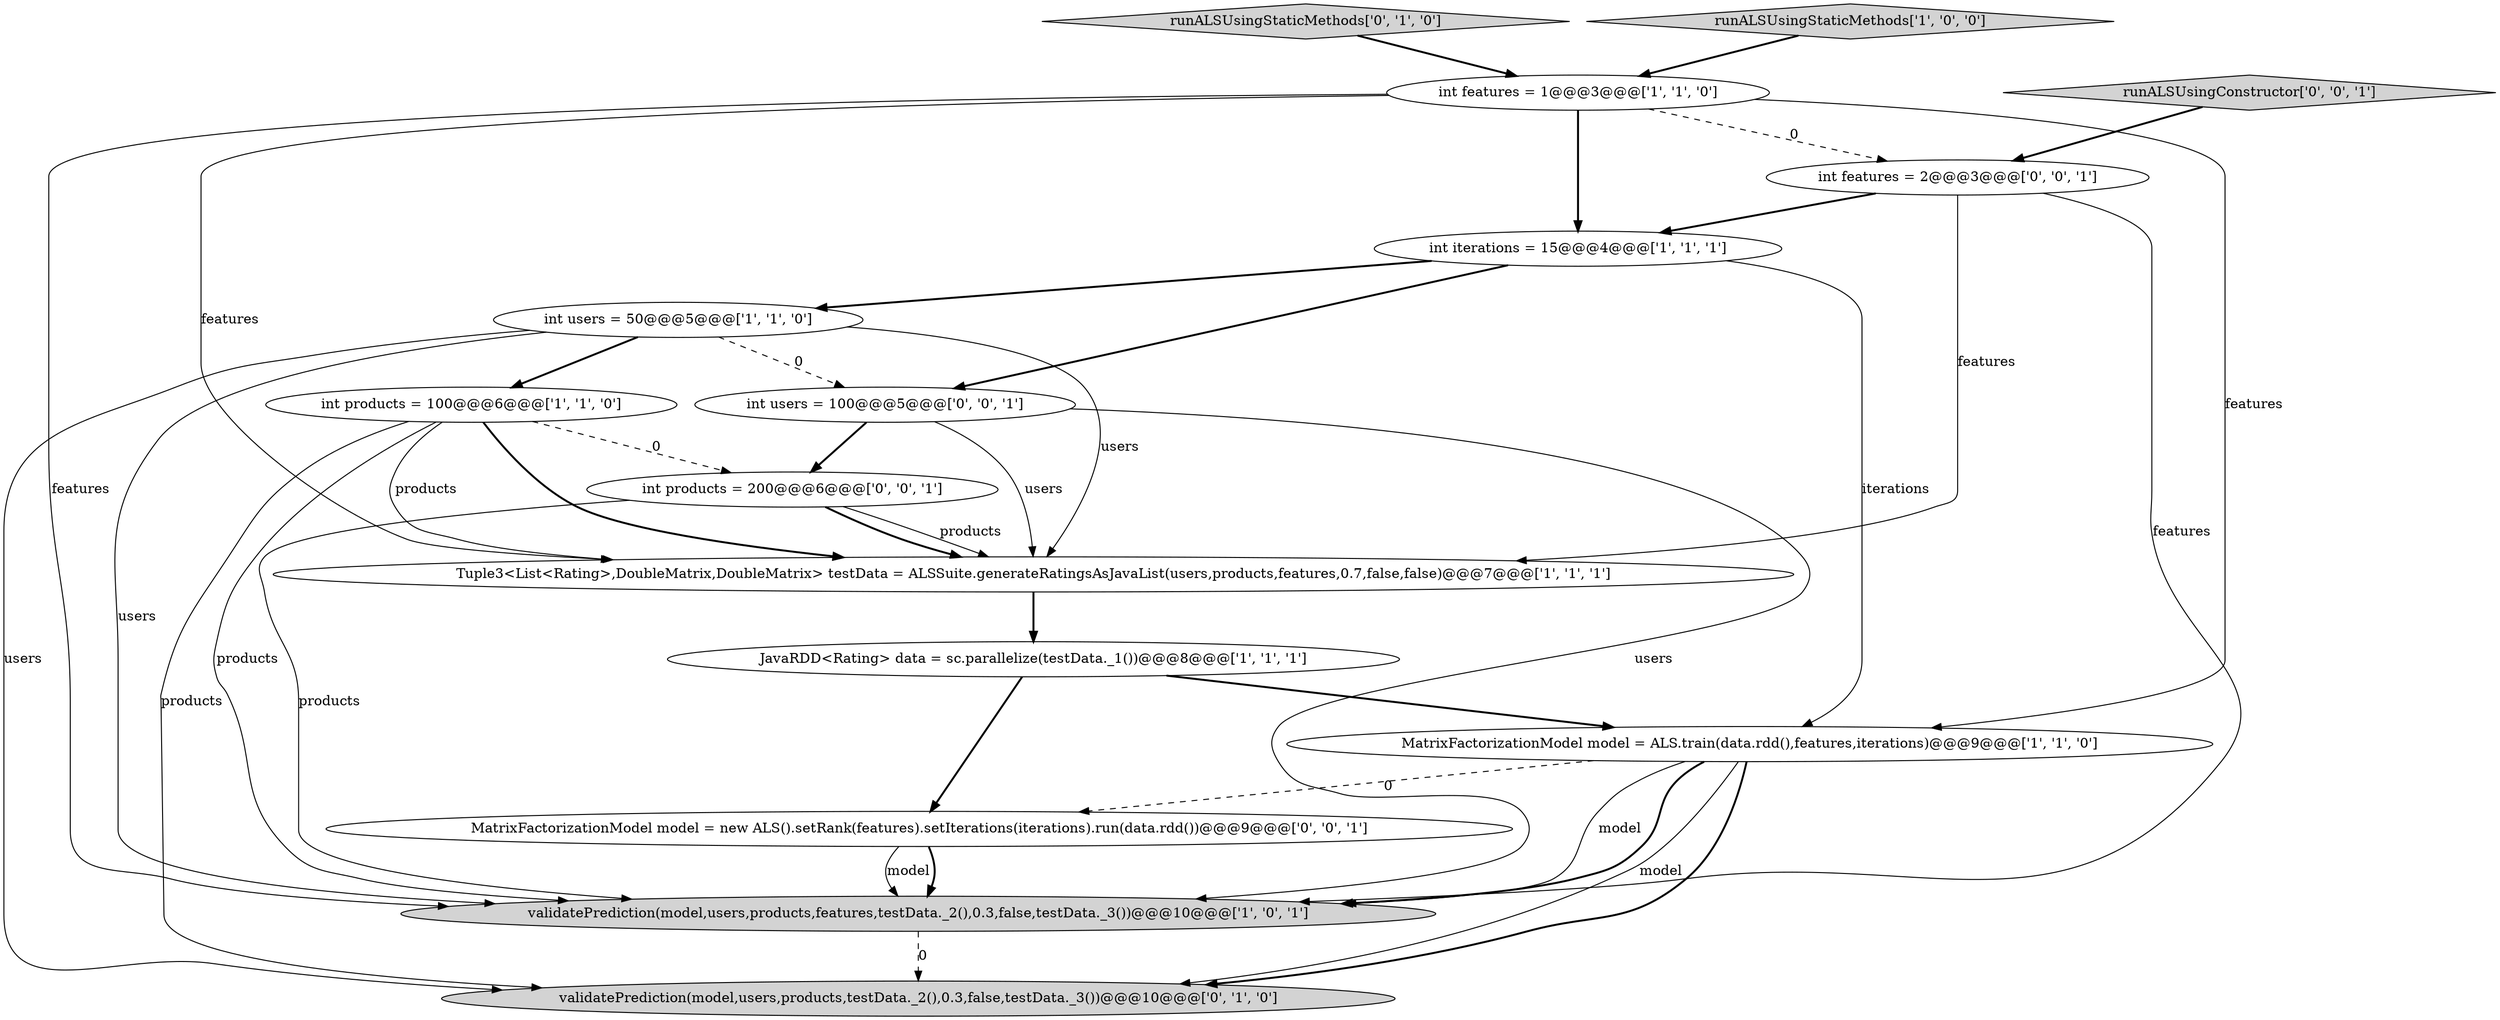 digraph {
8 [style = filled, label = "int products = 100@@@6@@@['1', '1', '0']", fillcolor = white, shape = ellipse image = "AAA0AAABBB1BBB"];
12 [style = filled, label = "int users = 100@@@5@@@['0', '0', '1']", fillcolor = white, shape = ellipse image = "AAA0AAABBB3BBB"];
15 [style = filled, label = "runALSUsingConstructor['0', '0', '1']", fillcolor = lightgray, shape = diamond image = "AAA0AAABBB3BBB"];
6 [style = filled, label = "int users = 50@@@5@@@['1', '1', '0']", fillcolor = white, shape = ellipse image = "AAA0AAABBB1BBB"];
10 [style = filled, label = "validatePrediction(model,users,products,testData._2(),0.3,false,testData._3())@@@10@@@['0', '1', '0']", fillcolor = lightgray, shape = ellipse image = "AAA1AAABBB2BBB"];
2 [style = filled, label = "Tuple3<List<Rating>,DoubleMatrix,DoubleMatrix> testData = ALSSuite.generateRatingsAsJavaList(users,products,features,0.7,false,false)@@@7@@@['1', '1', '1']", fillcolor = white, shape = ellipse image = "AAA0AAABBB1BBB"];
5 [style = filled, label = "MatrixFactorizationModel model = ALS.train(data.rdd(),features,iterations)@@@9@@@['1', '1', '0']", fillcolor = white, shape = ellipse image = "AAA0AAABBB1BBB"];
3 [style = filled, label = "JavaRDD<Rating> data = sc.parallelize(testData._1())@@@8@@@['1', '1', '1']", fillcolor = white, shape = ellipse image = "AAA0AAABBB1BBB"];
9 [style = filled, label = "runALSUsingStaticMethods['0', '1', '0']", fillcolor = lightgray, shape = diamond image = "AAA0AAABBB2BBB"];
14 [style = filled, label = "MatrixFactorizationModel model = new ALS().setRank(features).setIterations(iterations).run(data.rdd())@@@9@@@['0', '0', '1']", fillcolor = white, shape = ellipse image = "AAA0AAABBB3BBB"];
7 [style = filled, label = "int features = 1@@@3@@@['1', '1', '0']", fillcolor = white, shape = ellipse image = "AAA0AAABBB1BBB"];
1 [style = filled, label = "runALSUsingStaticMethods['1', '0', '0']", fillcolor = lightgray, shape = diamond image = "AAA0AAABBB1BBB"];
0 [style = filled, label = "int iterations = 15@@@4@@@['1', '1', '1']", fillcolor = white, shape = ellipse image = "AAA0AAABBB1BBB"];
11 [style = filled, label = "int products = 200@@@6@@@['0', '0', '1']", fillcolor = white, shape = ellipse image = "AAA0AAABBB3BBB"];
13 [style = filled, label = "int features = 2@@@3@@@['0', '0', '1']", fillcolor = white, shape = ellipse image = "AAA0AAABBB3BBB"];
4 [style = filled, label = "validatePrediction(model,users,products,features,testData._2(),0.3,false,testData._3())@@@10@@@['1', '0', '1']", fillcolor = lightgray, shape = ellipse image = "AAA0AAABBB1BBB"];
0->6 [style = bold, label=""];
12->2 [style = solid, label="users"];
8->10 [style = solid, label="products"];
7->5 [style = solid, label="features"];
3->14 [style = bold, label=""];
8->11 [style = dashed, label="0"];
13->2 [style = solid, label="features"];
5->14 [style = dashed, label="0"];
13->0 [style = bold, label=""];
5->4 [style = solid, label="model"];
6->2 [style = solid, label="users"];
4->10 [style = dashed, label="0"];
5->10 [style = solid, label="model"];
8->2 [style = solid, label="products"];
7->4 [style = solid, label="features"];
13->4 [style = solid, label="features"];
5->10 [style = bold, label=""];
6->8 [style = bold, label=""];
7->2 [style = solid, label="features"];
3->5 [style = bold, label=""];
11->2 [style = bold, label=""];
5->4 [style = bold, label=""];
7->13 [style = dashed, label="0"];
2->3 [style = bold, label=""];
8->4 [style = solid, label="products"];
6->10 [style = solid, label="users"];
6->12 [style = dashed, label="0"];
8->2 [style = bold, label=""];
0->12 [style = bold, label=""];
7->0 [style = bold, label=""];
15->13 [style = bold, label=""];
12->11 [style = bold, label=""];
11->2 [style = solid, label="products"];
12->4 [style = solid, label="users"];
1->7 [style = bold, label=""];
14->4 [style = bold, label=""];
0->5 [style = solid, label="iterations"];
11->4 [style = solid, label="products"];
14->4 [style = solid, label="model"];
6->4 [style = solid, label="users"];
9->7 [style = bold, label=""];
}
